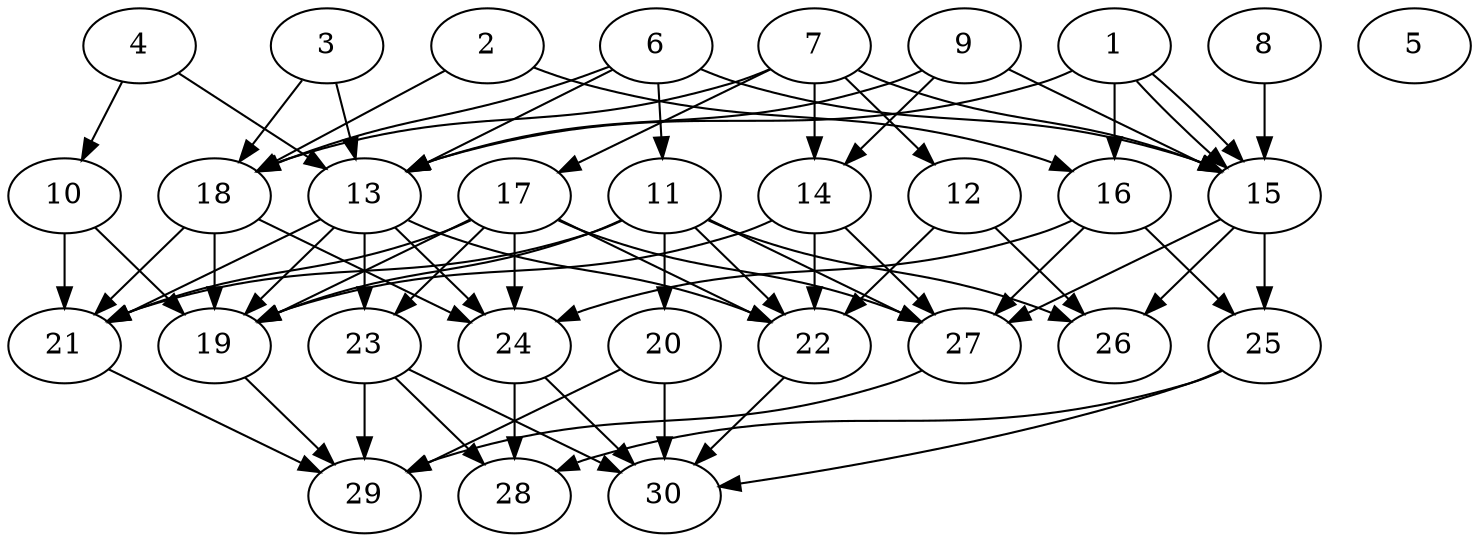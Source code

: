 // DAG automatically generated by daggen at Thu Oct  3 14:04:18 2019
// ./daggen --dot -n 30 --ccr 0.4 --fat 0.7 --regular 0.9 --density 0.6 --mindata 5242880 --maxdata 52428800 
digraph G {
  1 [size="58961920", alpha="0.16", expect_size="23584768"] 
  1 -> 13 [size ="23584768"]
  1 -> 15 [size ="23584768"]
  1 -> 15 [size ="23584768"]
  1 -> 16 [size ="23584768"]
  2 [size="107886080", alpha="0.01", expect_size="43154432"] 
  2 -> 16 [size ="43154432"]
  2 -> 18 [size ="43154432"]
  3 [size="104327680", alpha="0.10", expect_size="41731072"] 
  3 -> 13 [size ="41731072"]
  3 -> 18 [size ="41731072"]
  4 [size="65925120", alpha="0.08", expect_size="26370048"] 
  4 -> 10 [size ="26370048"]
  4 -> 13 [size ="26370048"]
  5 [size="58562560", alpha="0.02", expect_size="23425024"] 
  6 [size="50951680", alpha="0.00", expect_size="20380672"] 
  6 -> 11 [size ="20380672"]
  6 -> 13 [size ="20380672"]
  6 -> 15 [size ="20380672"]
  6 -> 18 [size ="20380672"]
  7 [size="49203200", alpha="0.04", expect_size="19681280"] 
  7 -> 12 [size ="19681280"]
  7 -> 14 [size ="19681280"]
  7 -> 15 [size ="19681280"]
  7 -> 17 [size ="19681280"]
  7 -> 18 [size ="19681280"]
  8 [size="21194240", alpha="0.01", expect_size="8477696"] 
  8 -> 15 [size ="8477696"]
  9 [size="33899520", alpha="0.06", expect_size="13559808"] 
  9 -> 13 [size ="13559808"]
  9 -> 14 [size ="13559808"]
  9 -> 15 [size ="13559808"]
  10 [size="77785600", alpha="0.12", expect_size="31114240"] 
  10 -> 19 [size ="31114240"]
  10 -> 21 [size ="31114240"]
  11 [size="108613120", alpha="0.18", expect_size="43445248"] 
  11 -> 19 [size ="43445248"]
  11 -> 20 [size ="43445248"]
  11 -> 21 [size ="43445248"]
  11 -> 22 [size ="43445248"]
  11 -> 26 [size ="43445248"]
  11 -> 27 [size ="43445248"]
  12 [size="82744320", alpha="0.04", expect_size="33097728"] 
  12 -> 22 [size ="33097728"]
  12 -> 26 [size ="33097728"]
  13 [size="89254400", alpha="0.17", expect_size="35701760"] 
  13 -> 19 [size ="35701760"]
  13 -> 21 [size ="35701760"]
  13 -> 22 [size ="35701760"]
  13 -> 23 [size ="35701760"]
  13 -> 24 [size ="35701760"]
  14 [size="28700160", alpha="0.16", expect_size="11480064"] 
  14 -> 19 [size ="11480064"]
  14 -> 22 [size ="11480064"]
  14 -> 27 [size ="11480064"]
  15 [size="77478400", alpha="0.05", expect_size="30991360"] 
  15 -> 25 [size ="30991360"]
  15 -> 26 [size ="30991360"]
  15 -> 27 [size ="30991360"]
  16 [size="92096000", alpha="0.10", expect_size="36838400"] 
  16 -> 24 [size ="36838400"]
  16 -> 25 [size ="36838400"]
  16 -> 27 [size ="36838400"]
  17 [size="92328960", alpha="0.06", expect_size="36931584"] 
  17 -> 19 [size ="36931584"]
  17 -> 21 [size ="36931584"]
  17 -> 22 [size ="36931584"]
  17 -> 23 [size ="36931584"]
  17 -> 24 [size ="36931584"]
  17 -> 27 [size ="36931584"]
  18 [size="113546240", alpha="0.00", expect_size="45418496"] 
  18 -> 19 [size ="45418496"]
  18 -> 21 [size ="45418496"]
  18 -> 24 [size ="45418496"]
  19 [size="118707200", alpha="0.16", expect_size="47482880"] 
  19 -> 29 [size ="47482880"]
  20 [size="36917760", alpha="0.16", expect_size="14767104"] 
  20 -> 29 [size ="14767104"]
  20 -> 30 [size ="14767104"]
  21 [size="107240960", alpha="0.03", expect_size="42896384"] 
  21 -> 29 [size ="42896384"]
  22 [size="93841920", alpha="0.07", expect_size="37536768"] 
  22 -> 30 [size ="37536768"]
  23 [size="117772800", alpha="0.06", expect_size="47109120"] 
  23 -> 28 [size ="47109120"]
  23 -> 29 [size ="47109120"]
  23 -> 30 [size ="47109120"]
  24 [size="100592640", alpha="0.14", expect_size="40237056"] 
  24 -> 28 [size ="40237056"]
  24 -> 30 [size ="40237056"]
  25 [size="76544000", alpha="0.10", expect_size="30617600"] 
  25 -> 28 [size ="30617600"]
  25 -> 30 [size ="30617600"]
  26 [size="107276800", alpha="0.13", expect_size="42910720"] 
  27 [size="50293760", alpha="0.01", expect_size="20117504"] 
  27 -> 29 [size ="20117504"]
  28 [size="88624640", alpha="0.11", expect_size="35449856"] 
  29 [size="88660480", alpha="0.04", expect_size="35464192"] 
  30 [size="64483840", alpha="0.08", expect_size="25793536"] 
}
